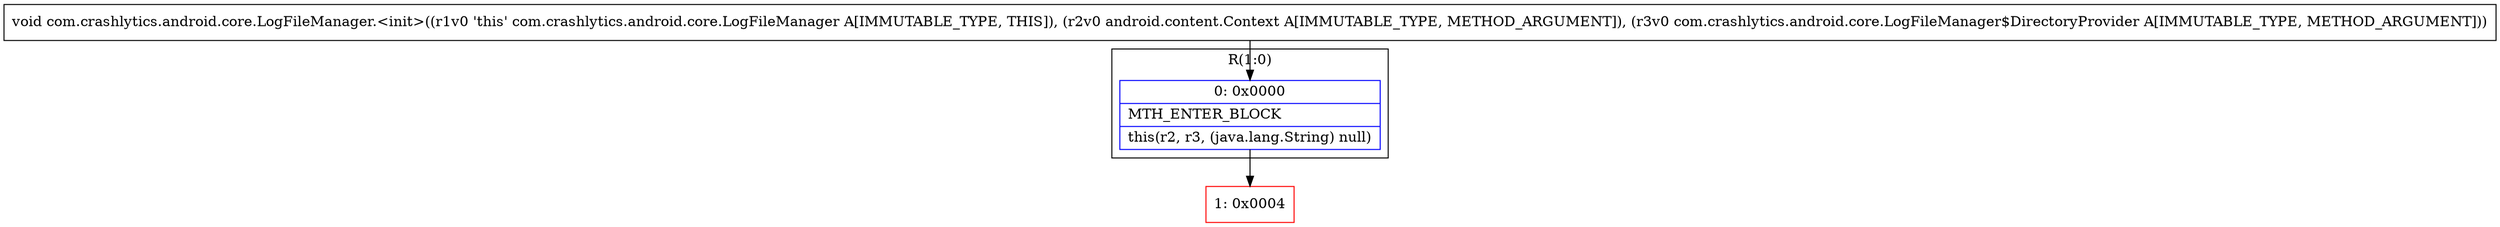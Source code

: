 digraph "CFG forcom.crashlytics.android.core.LogFileManager.\<init\>(Landroid\/content\/Context;Lcom\/crashlytics\/android\/core\/LogFileManager$DirectoryProvider;)V" {
subgraph cluster_Region_399292224 {
label = "R(1:0)";
node [shape=record,color=blue];
Node_0 [shape=record,label="{0\:\ 0x0000|MTH_ENTER_BLOCK\l|this(r2, r3, (java.lang.String) null)\l}"];
}
Node_1 [shape=record,color=red,label="{1\:\ 0x0004}"];
MethodNode[shape=record,label="{void com.crashlytics.android.core.LogFileManager.\<init\>((r1v0 'this' com.crashlytics.android.core.LogFileManager A[IMMUTABLE_TYPE, THIS]), (r2v0 android.content.Context A[IMMUTABLE_TYPE, METHOD_ARGUMENT]), (r3v0 com.crashlytics.android.core.LogFileManager$DirectoryProvider A[IMMUTABLE_TYPE, METHOD_ARGUMENT])) }"];
MethodNode -> Node_0;
Node_0 -> Node_1;
}

